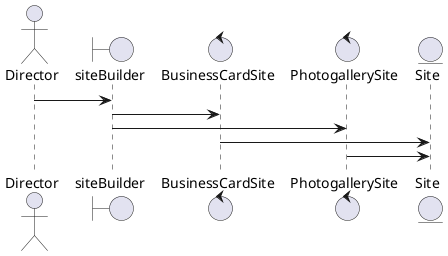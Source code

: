 @startuml

actor Director
boundary siteBuilder
control BusinessCardSite
control PhotogallerySite
entity Site
Director -> siteBuilder
siteBuilder -> BusinessCardSite
siteBuilder -> PhotogallerySite
BusinessCardSite -> Site
PhotogallerySite ->Site

@enduml
